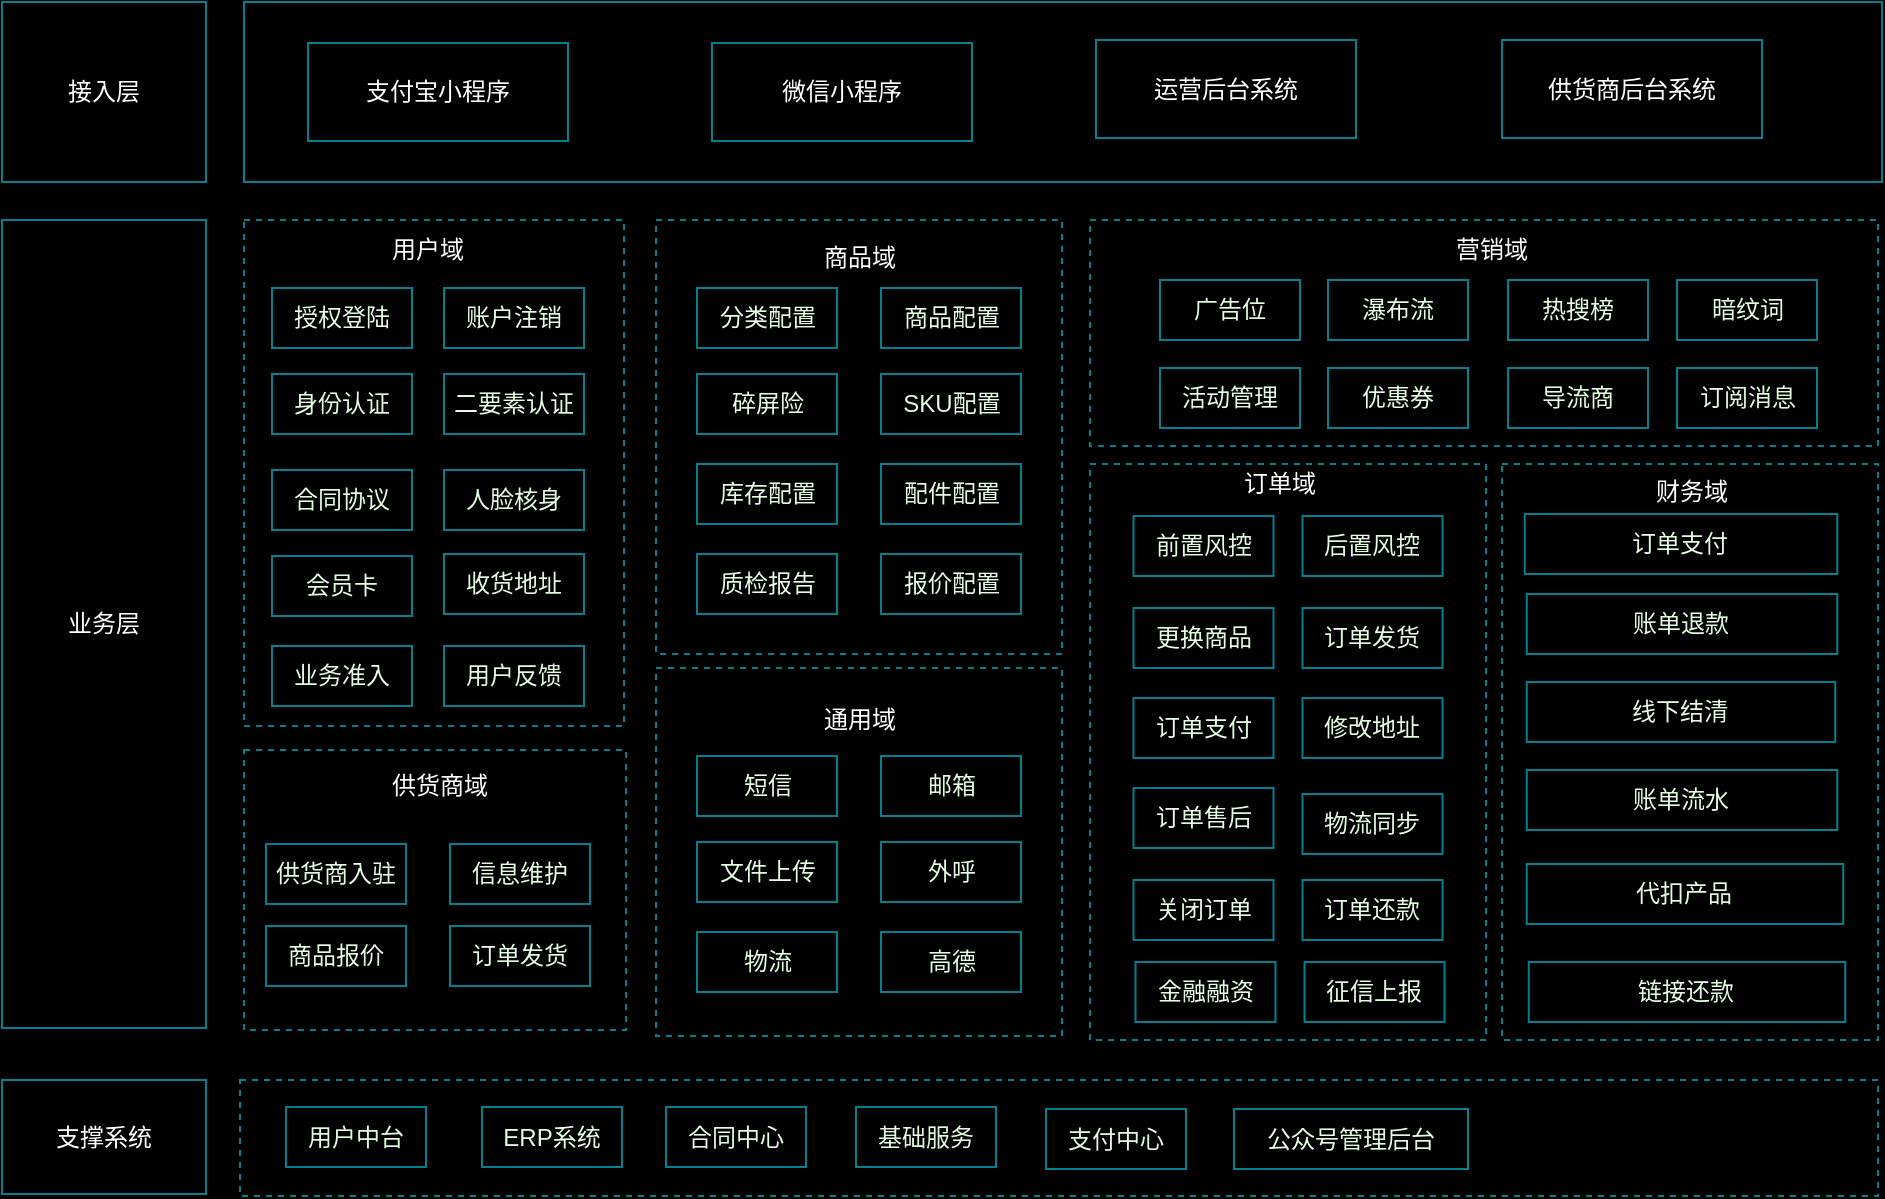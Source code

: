 <mxfile version="24.7.12">
  <diagram name="第 1 页" id="a9zNuTtGVHFrjddqWxli">
    <mxGraphModel dx="1327" dy="764" grid="0" gridSize="10" guides="1" tooltips="1" connect="1" arrows="1" fold="1" page="1" pageScale="1" pageWidth="827" pageHeight="1169" background="#000000" math="0" shadow="0">
      <root>
        <mxCell id="0" />
        <mxCell id="1" parent="0" />
        <mxCell id="iPnrtmUdlIL3VNnraX-A-33" value="" style="rounded=0;whiteSpace=wrap;html=1;labelBackgroundColor=none;fillColor=none;strokeWidth=1;strokeColor=#028090;dashed=1;fontColor=#E4FDE1;" vertex="1" parent="1">
          <mxGeometry x="574" y="331" width="198" height="288" as="geometry" />
        </mxCell>
        <mxCell id="ZO9EcA2WIQo7O_Em-ckx-2" value="&lt;font color=&quot;#ffffff&quot;&gt;接入层&lt;/font&gt;" style="rounded=0;whiteSpace=wrap;html=1;labelBackgroundColor=none;fillColor=none;strokeWidth=1;strokeColor=#028090;fontColor=#E4FDE1;" parent="1" vertex="1">
          <mxGeometry x="30" y="100" width="102" height="90" as="geometry" />
        </mxCell>
        <mxCell id="ZO9EcA2WIQo7O_Em-ckx-3" value="&lt;font color=&quot;#ffffff&quot;&gt;业务层&lt;/font&gt;" style="rounded=0;whiteSpace=wrap;html=1;labelBackgroundColor=none;fillColor=none;strokeWidth=1;strokeColor=#028090;fontColor=#E4FDE1;" parent="1" vertex="1">
          <mxGeometry x="30" y="209" width="102" height="404" as="geometry" />
        </mxCell>
        <mxCell id="ZO9EcA2WIQo7O_Em-ckx-4" value="" style="rounded=0;whiteSpace=wrap;html=1;labelBackgroundColor=none;fillColor=none;strokeWidth=1;strokeColor=#028090;fontColor=#E4FDE1;" parent="1" vertex="1">
          <mxGeometry x="151" y="100" width="819" height="90" as="geometry" />
        </mxCell>
        <mxCell id="ZO9EcA2WIQo7O_Em-ckx-8" value="&lt;font color=&quot;#ffffff&quot;&gt;支付宝小程序&lt;/font&gt;" style="rounded=0;whiteSpace=wrap;html=1;labelBackgroundColor=none;fillColor=none;strokeWidth=1;strokeColor=#028090;fontColor=#E4FDE1;" parent="1" vertex="1">
          <mxGeometry x="183" y="120.5" width="130" height="49" as="geometry" />
        </mxCell>
        <mxCell id="iPnrtmUdlIL3VNnraX-A-1" value="&lt;font color=&quot;#ffffff&quot;&gt;运营后台系统&lt;/font&gt;" style="rounded=0;whiteSpace=wrap;html=1;labelBackgroundColor=none;fillColor=none;strokeWidth=1;strokeColor=#028090;fontColor=#E4FDE1;" vertex="1" parent="1">
          <mxGeometry x="577" y="119" width="130" height="49" as="geometry" />
        </mxCell>
        <mxCell id="iPnrtmUdlIL3VNnraX-A-2" value="&lt;font color=&quot;#ffffff&quot;&gt;供货商后台系统&lt;/font&gt;" style="rounded=0;whiteSpace=wrap;html=1;labelBackgroundColor=none;fillColor=none;strokeWidth=1;strokeColor=#028090;fontColor=#E4FDE1;" vertex="1" parent="1">
          <mxGeometry x="780" y="119" width="130" height="49" as="geometry" />
        </mxCell>
        <mxCell id="iPnrtmUdlIL3VNnraX-A-4" value="&lt;font color=&quot;#ffffff&quot;&gt;微信小程序&lt;/font&gt;" style="rounded=0;whiteSpace=wrap;html=1;labelBackgroundColor=none;fillColor=none;strokeWidth=1;strokeColor=#028090;fontColor=#E4FDE1;" vertex="1" parent="1">
          <mxGeometry x="385" y="120.5" width="130" height="49" as="geometry" />
        </mxCell>
        <mxCell id="iPnrtmUdlIL3VNnraX-A-6" value="" style="rounded=0;whiteSpace=wrap;html=1;labelBackgroundColor=none;fillColor=none;strokeWidth=1;strokeColor=#028090;dashed=1;fontColor=#E4FDE1;" vertex="1" parent="1">
          <mxGeometry x="151" y="209" width="190" height="253" as="geometry" />
        </mxCell>
        <mxCell id="iPnrtmUdlIL3VNnraX-A-7" value="&lt;font color=&quot;#ffffff&quot;&gt;用户域&lt;/font&gt;" style="text;html=1;align=center;verticalAlign=middle;whiteSpace=wrap;rounded=0;labelBackgroundColor=none;fontColor=#E4FDE1;strokeColor=none;" vertex="1" parent="1">
          <mxGeometry x="213" y="209" width="60" height="30" as="geometry" />
        </mxCell>
        <mxCell id="iPnrtmUdlIL3VNnraX-A-8" value="授权登陆" style="rounded=0;whiteSpace=wrap;html=1;labelBackgroundColor=none;fillColor=none;strokeWidth=1;strokeColor=#028090;fontColor=#E4FDE1;" vertex="1" parent="1">
          <mxGeometry x="165" y="243" width="70" height="30" as="geometry" />
        </mxCell>
        <mxCell id="iPnrtmUdlIL3VNnraX-A-9" value="账户注销" style="rounded=0;whiteSpace=wrap;html=1;labelBackgroundColor=none;fillColor=none;strokeWidth=1;strokeColor=#028090;fontColor=#E4FDE1;" vertex="1" parent="1">
          <mxGeometry x="251" y="243" width="70" height="30" as="geometry" />
        </mxCell>
        <mxCell id="iPnrtmUdlIL3VNnraX-A-10" value="身份认证" style="rounded=0;whiteSpace=wrap;html=1;labelBackgroundColor=none;fillColor=none;strokeWidth=1;strokeColor=#028090;fontColor=#E4FDE1;" vertex="1" parent="1">
          <mxGeometry x="165" y="286" width="70" height="30" as="geometry" />
        </mxCell>
        <mxCell id="iPnrtmUdlIL3VNnraX-A-13" value="业务准入" style="rounded=0;whiteSpace=wrap;html=1;labelBackgroundColor=none;fillColor=none;strokeWidth=1;strokeColor=#028090;fontColor=#E4FDE1;" vertex="1" parent="1">
          <mxGeometry x="165" y="422" width="70" height="30" as="geometry" />
        </mxCell>
        <mxCell id="iPnrtmUdlIL3VNnraX-A-14" value="前置风控" style="rounded=0;whiteSpace=wrap;html=1;labelBackgroundColor=none;fillColor=none;strokeWidth=1;strokeColor=#028090;fontColor=#E4FDE1;" vertex="1" parent="1">
          <mxGeometry x="595.75" y="357" width="70" height="30" as="geometry" />
        </mxCell>
        <mxCell id="iPnrtmUdlIL3VNnraX-A-15" value="后置风控" style="rounded=0;whiteSpace=wrap;html=1;labelBackgroundColor=none;fillColor=none;strokeWidth=1;strokeColor=#028090;fontColor=#E4FDE1;" vertex="1" parent="1">
          <mxGeometry x="680.25" y="357" width="70" height="30" as="geometry" />
        </mxCell>
        <mxCell id="iPnrtmUdlIL3VNnraX-A-16" value="合同协议" style="rounded=0;whiteSpace=wrap;html=1;labelBackgroundColor=none;fillColor=none;strokeWidth=1;strokeColor=#028090;fontColor=#E4FDE1;" vertex="1" parent="1">
          <mxGeometry x="165" y="334" width="70" height="30" as="geometry" />
        </mxCell>
        <mxCell id="iPnrtmUdlIL3VNnraX-A-12" value="人脸核身" style="rounded=0;whiteSpace=wrap;html=1;labelBackgroundColor=none;fillColor=none;strokeWidth=1;strokeColor=#028090;fontColor=#E4FDE1;" vertex="1" parent="1">
          <mxGeometry x="251" y="334" width="70" height="30" as="geometry" />
        </mxCell>
        <mxCell id="iPnrtmUdlIL3VNnraX-A-21" value="用户反馈" style="rounded=0;whiteSpace=wrap;html=1;labelBackgroundColor=none;fillColor=none;strokeWidth=1;strokeColor=#028090;fontColor=#E4FDE1;" vertex="1" parent="1">
          <mxGeometry x="251" y="422" width="70" height="30" as="geometry" />
        </mxCell>
        <mxCell id="iPnrtmUdlIL3VNnraX-A-22" value="会员卡" style="rounded=0;whiteSpace=wrap;html=1;labelBackgroundColor=none;fillColor=none;strokeWidth=1;strokeColor=#028090;fontColor=#E4FDE1;" vertex="1" parent="1">
          <mxGeometry x="165" y="377" width="70" height="30" as="geometry" />
        </mxCell>
        <mxCell id="iPnrtmUdlIL3VNnraX-A-23" value="收货地址" style="rounded=0;whiteSpace=wrap;html=1;labelBackgroundColor=none;fillColor=none;strokeWidth=1;strokeColor=#028090;fontColor=#E4FDE1;" vertex="1" parent="1">
          <mxGeometry x="251" y="376" width="70" height="30" as="geometry" />
        </mxCell>
        <mxCell id="iPnrtmUdlIL3VNnraX-A-19" value="二要素认证" style="rounded=0;whiteSpace=wrap;html=1;labelBackgroundColor=none;fillColor=none;strokeWidth=1;strokeColor=#028090;fontColor=#E4FDE1;" vertex="1" parent="1">
          <mxGeometry x="251" y="286" width="70" height="30" as="geometry" />
        </mxCell>
        <mxCell id="iPnrtmUdlIL3VNnraX-A-25" value="" style="rounded=0;whiteSpace=wrap;html=1;labelBackgroundColor=none;fillColor=none;strokeWidth=1;strokeColor=#028090;dashed=1;fontColor=#E4FDE1;" vertex="1" parent="1">
          <mxGeometry x="151" y="474" width="191" height="140" as="geometry" />
        </mxCell>
        <mxCell id="iPnrtmUdlIL3VNnraX-A-26" value="&lt;font color=&quot;#ffffff&quot;&gt;供货商域&lt;/font&gt;" style="text;html=1;align=center;verticalAlign=middle;whiteSpace=wrap;rounded=0;labelBackgroundColor=none;fontColor=#E4FDE1;strokeColor=none;" vertex="1" parent="1">
          <mxGeometry x="219" y="477" width="60" height="30" as="geometry" />
        </mxCell>
        <mxCell id="iPnrtmUdlIL3VNnraX-A-27" value="" style="rounded=0;whiteSpace=wrap;html=1;labelBackgroundColor=none;fillColor=none;strokeWidth=1;strokeColor=#028090;dashed=1;fontColor=#E4FDE1;" vertex="1" parent="1">
          <mxGeometry x="357" y="209" width="203" height="217" as="geometry" />
        </mxCell>
        <mxCell id="iPnrtmUdlIL3VNnraX-A-28" value="&lt;font color=&quot;#ffffff&quot;&gt;商品域&lt;/font&gt;" style="text;html=1;align=center;verticalAlign=middle;whiteSpace=wrap;rounded=0;labelBackgroundColor=none;fontColor=#E4FDE1;strokeColor=none;" vertex="1" parent="1">
          <mxGeometry x="428.5" y="213" width="60" height="30" as="geometry" />
        </mxCell>
        <mxCell id="iPnrtmUdlIL3VNnraX-A-31" value="" style="rounded=0;whiteSpace=wrap;html=1;labelBackgroundColor=none;fillColor=none;strokeWidth=1;strokeColor=#028090;dashed=1;fontColor=#E4FDE1;" vertex="1" parent="1">
          <mxGeometry x="574" y="209" width="394" height="113" as="geometry" />
        </mxCell>
        <mxCell id="iPnrtmUdlIL3VNnraX-A-32" value="&lt;font color=&quot;#ffffff&quot;&gt;营销域&lt;/font&gt;" style="text;html=1;align=center;verticalAlign=middle;whiteSpace=wrap;rounded=0;labelBackgroundColor=none;fontColor=#E4FDE1;strokeColor=none;" vertex="1" parent="1">
          <mxGeometry x="733" y="209" width="84" height="30" as="geometry" />
        </mxCell>
        <mxCell id="iPnrtmUdlIL3VNnraX-A-34" value="&lt;font color=&quot;#ffffff&quot;&gt;订单域&lt;/font&gt;" style="text;html=1;align=center;verticalAlign=middle;whiteSpace=wrap;rounded=0;labelBackgroundColor=none;fontColor=#E4FDE1;strokeColor=none;" vertex="1" parent="1">
          <mxGeometry x="639" y="326" width="60" height="30" as="geometry" />
        </mxCell>
        <mxCell id="iPnrtmUdlIL3VNnraX-A-37" value="供货商入驻" style="rounded=0;whiteSpace=wrap;html=1;labelBackgroundColor=none;fillColor=none;strokeWidth=1;strokeColor=#028090;fontColor=#E4FDE1;" vertex="1" parent="1">
          <mxGeometry x="162" y="521" width="70" height="30" as="geometry" />
        </mxCell>
        <mxCell id="iPnrtmUdlIL3VNnraX-A-38" value="信息维护" style="rounded=0;whiteSpace=wrap;html=1;labelBackgroundColor=none;fillColor=none;strokeWidth=1;strokeColor=#028090;fontColor=#E4FDE1;" vertex="1" parent="1">
          <mxGeometry x="254" y="521" width="70" height="30" as="geometry" />
        </mxCell>
        <mxCell id="iPnrtmUdlIL3VNnraX-A-39" value="广告位" style="rounded=0;whiteSpace=wrap;html=1;labelBackgroundColor=none;fillColor=none;strokeWidth=1;strokeColor=#028090;fontColor=#E4FDE1;" vertex="1" parent="1">
          <mxGeometry x="609" y="239" width="70" height="30" as="geometry" />
        </mxCell>
        <mxCell id="iPnrtmUdlIL3VNnraX-A-40" value="瀑布流" style="rounded=0;whiteSpace=wrap;html=1;labelBackgroundColor=none;fillColor=none;strokeWidth=1;strokeColor=#028090;fontColor=#E4FDE1;" vertex="1" parent="1">
          <mxGeometry x="693" y="239" width="70" height="30" as="geometry" />
        </mxCell>
        <mxCell id="iPnrtmUdlIL3VNnraX-A-41" value="热搜榜" style="rounded=0;whiteSpace=wrap;html=1;labelBackgroundColor=none;fillColor=none;strokeWidth=1;strokeColor=#028090;fontColor=#E4FDE1;" vertex="1" parent="1">
          <mxGeometry x="783" y="239" width="70" height="30" as="geometry" />
        </mxCell>
        <mxCell id="iPnrtmUdlIL3VNnraX-A-42" value="暗纹词" style="rounded=0;whiteSpace=wrap;html=1;labelBackgroundColor=none;fillColor=none;strokeWidth=1;strokeColor=#028090;fontColor=#E4FDE1;" vertex="1" parent="1">
          <mxGeometry x="867.5" y="239" width="70" height="30" as="geometry" />
        </mxCell>
        <mxCell id="iPnrtmUdlIL3VNnraX-A-43" value="商品报价" style="rounded=0;whiteSpace=wrap;html=1;labelBackgroundColor=none;fillColor=none;strokeWidth=1;strokeColor=#028090;fontColor=#E4FDE1;" vertex="1" parent="1">
          <mxGeometry x="162" y="562" width="70" height="30" as="geometry" />
        </mxCell>
        <mxCell id="iPnrtmUdlIL3VNnraX-A-44" value="订单发货" style="rounded=0;whiteSpace=wrap;html=1;labelBackgroundColor=none;fillColor=none;strokeWidth=1;strokeColor=#028090;fontColor=#E4FDE1;" vertex="1" parent="1">
          <mxGeometry x="254" y="562" width="70" height="30" as="geometry" />
        </mxCell>
        <mxCell id="iPnrtmUdlIL3VNnraX-A-47" value="活动管理" style="rounded=0;whiteSpace=wrap;html=1;labelBackgroundColor=none;fillColor=none;strokeWidth=1;strokeColor=#028090;fontColor=#E4FDE1;" vertex="1" parent="1">
          <mxGeometry x="609" y="283" width="70" height="30" as="geometry" />
        </mxCell>
        <mxCell id="iPnrtmUdlIL3VNnraX-A-48" value="优惠券" style="rounded=0;whiteSpace=wrap;html=1;labelBackgroundColor=none;fillColor=none;strokeWidth=1;strokeColor=#028090;fontColor=#E4FDE1;" vertex="1" parent="1">
          <mxGeometry x="693" y="283" width="70" height="30" as="geometry" />
        </mxCell>
        <mxCell id="iPnrtmUdlIL3VNnraX-A-49" value="导流商" style="rounded=0;whiteSpace=wrap;html=1;labelBackgroundColor=none;fillColor=none;strokeWidth=1;strokeColor=#028090;fontColor=#E4FDE1;" vertex="1" parent="1">
          <mxGeometry x="783" y="283" width="70" height="30" as="geometry" />
        </mxCell>
        <mxCell id="iPnrtmUdlIL3VNnraX-A-50" value="订阅消息" style="rounded=0;whiteSpace=wrap;html=1;labelBackgroundColor=none;fillColor=none;strokeWidth=1;strokeColor=#028090;fontColor=#E4FDE1;" vertex="1" parent="1">
          <mxGeometry x="867.5" y="283" width="70" height="30" as="geometry" />
        </mxCell>
        <mxCell id="iPnrtmUdlIL3VNnraX-A-51" value="分类配置" style="rounded=0;whiteSpace=wrap;html=1;labelBackgroundColor=none;fillColor=none;strokeWidth=1;strokeColor=#028090;fontColor=#E4FDE1;" vertex="1" parent="1">
          <mxGeometry x="377.5" y="243" width="70" height="30" as="geometry" />
        </mxCell>
        <mxCell id="iPnrtmUdlIL3VNnraX-A-52" value="商品配置" style="rounded=0;whiteSpace=wrap;html=1;labelBackgroundColor=none;fillColor=none;strokeWidth=1;strokeColor=#028090;fontColor=#E4FDE1;" vertex="1" parent="1">
          <mxGeometry x="469.5" y="243" width="70" height="30" as="geometry" />
        </mxCell>
        <mxCell id="iPnrtmUdlIL3VNnraX-A-53" value="碎屏险" style="rounded=0;whiteSpace=wrap;html=1;labelBackgroundColor=none;fillColor=none;strokeWidth=1;strokeColor=#028090;fontColor=#E4FDE1;" vertex="1" parent="1">
          <mxGeometry x="377.5" y="286" width="70" height="30" as="geometry" />
        </mxCell>
        <mxCell id="iPnrtmUdlIL3VNnraX-A-54" value="SKU配置" style="rounded=0;whiteSpace=wrap;html=1;labelBackgroundColor=none;fillColor=none;strokeWidth=1;strokeColor=#028090;fontColor=#E4FDE1;" vertex="1" parent="1">
          <mxGeometry x="469.5" y="286" width="70" height="30" as="geometry" />
        </mxCell>
        <mxCell id="iPnrtmUdlIL3VNnraX-A-55" value="库存配置" style="rounded=0;whiteSpace=wrap;html=1;labelBackgroundColor=none;fillColor=none;strokeWidth=1;strokeColor=#028090;fontColor=#E4FDE1;" vertex="1" parent="1">
          <mxGeometry x="377.5" y="331" width="70" height="30" as="geometry" />
        </mxCell>
        <mxCell id="iPnrtmUdlIL3VNnraX-A-56" value="配件配置" style="rounded=0;whiteSpace=wrap;html=1;labelBackgroundColor=none;fillColor=none;strokeWidth=1;strokeColor=#028090;fontColor=#E4FDE1;" vertex="1" parent="1">
          <mxGeometry x="469.5" y="331" width="70" height="30" as="geometry" />
        </mxCell>
        <mxCell id="iPnrtmUdlIL3VNnraX-A-57" value="质检报告" style="rounded=0;whiteSpace=wrap;html=1;labelBackgroundColor=none;fillColor=none;strokeWidth=1;strokeColor=#028090;fontColor=#E4FDE1;" vertex="1" parent="1">
          <mxGeometry x="377.5" y="376" width="70" height="30" as="geometry" />
        </mxCell>
        <mxCell id="iPnrtmUdlIL3VNnraX-A-59" value="报价配置" style="rounded=0;whiteSpace=wrap;html=1;labelBackgroundColor=none;fillColor=none;strokeWidth=1;strokeColor=#028090;fontColor=#E4FDE1;" vertex="1" parent="1">
          <mxGeometry x="469.5" y="376" width="70" height="30" as="geometry" />
        </mxCell>
        <mxCell id="iPnrtmUdlIL3VNnraX-A-60" value="订单发货" style="rounded=0;whiteSpace=wrap;html=1;labelBackgroundColor=none;fillColor=none;strokeWidth=1;strokeColor=#028090;fontColor=#E4FDE1;" vertex="1" parent="1">
          <mxGeometry x="680.25" y="403" width="70" height="30" as="geometry" />
        </mxCell>
        <mxCell id="iPnrtmUdlIL3VNnraX-A-61" value="更换商品" style="rounded=0;whiteSpace=wrap;html=1;labelBackgroundColor=none;fillColor=none;strokeWidth=1;strokeColor=#028090;fontColor=#E4FDE1;" vertex="1" parent="1">
          <mxGeometry x="595.75" y="403" width="70" height="30" as="geometry" />
        </mxCell>
        <mxCell id="iPnrtmUdlIL3VNnraX-A-62" value="订单售后" style="rounded=0;whiteSpace=wrap;html=1;labelBackgroundColor=none;fillColor=none;strokeWidth=1;strokeColor=#028090;fontColor=#E4FDE1;" vertex="1" parent="1">
          <mxGeometry x="595.75" y="493" width="70" height="30" as="geometry" />
        </mxCell>
        <mxCell id="iPnrtmUdlIL3VNnraX-A-64" value="订单支付" style="rounded=0;whiteSpace=wrap;html=1;labelBackgroundColor=none;fillColor=none;strokeWidth=1;strokeColor=#028090;fontColor=#E4FDE1;" vertex="1" parent="1">
          <mxGeometry x="595.75" y="448" width="70" height="30" as="geometry" />
        </mxCell>
        <mxCell id="iPnrtmUdlIL3VNnraX-A-65" value="订单还款" style="rounded=0;whiteSpace=wrap;html=1;labelBackgroundColor=none;fillColor=none;strokeWidth=1;strokeColor=#028090;fontColor=#E4FDE1;" vertex="1" parent="1">
          <mxGeometry x="680.25" y="539" width="70" height="30" as="geometry" />
        </mxCell>
        <mxCell id="iPnrtmUdlIL3VNnraX-A-66" value="关闭订单" style="rounded=0;whiteSpace=wrap;html=1;labelBackgroundColor=none;fillColor=none;strokeWidth=1;strokeColor=#028090;fontColor=#E4FDE1;" vertex="1" parent="1">
          <mxGeometry x="595.75" y="539" width="70" height="30" as="geometry" />
        </mxCell>
        <mxCell id="iPnrtmUdlIL3VNnraX-A-67" value="修改地址" style="rounded=0;whiteSpace=wrap;html=1;labelBackgroundColor=none;fillColor=none;strokeWidth=1;strokeColor=#028090;fontColor=#E4FDE1;" vertex="1" parent="1">
          <mxGeometry x="680.25" y="448" width="70" height="30" as="geometry" />
        </mxCell>
        <mxCell id="iPnrtmUdlIL3VNnraX-A-68" value="物流同步" style="rounded=0;whiteSpace=wrap;html=1;labelBackgroundColor=none;fillColor=none;strokeWidth=1;strokeColor=#028090;fontColor=#E4FDE1;" vertex="1" parent="1">
          <mxGeometry x="680.25" y="496" width="70" height="30" as="geometry" />
        </mxCell>
        <mxCell id="iPnrtmUdlIL3VNnraX-A-69" value="" style="rounded=0;whiteSpace=wrap;html=1;labelBackgroundColor=none;fillColor=none;strokeWidth=1;strokeColor=#028090;dashed=1;fontColor=#E4FDE1;" vertex="1" parent="1">
          <mxGeometry x="357" y="433" width="203" height="184" as="geometry" />
        </mxCell>
        <mxCell id="iPnrtmUdlIL3VNnraX-A-71" value="&lt;font color=&quot;#ffffff&quot;&gt;通用域&lt;/font&gt;" style="text;html=1;align=center;verticalAlign=middle;whiteSpace=wrap;rounded=0;labelBackgroundColor=none;fontColor=#E4FDE1;strokeColor=none;" vertex="1" parent="1">
          <mxGeometry x="428.5" y="444" width="60" height="30" as="geometry" />
        </mxCell>
        <mxCell id="iPnrtmUdlIL3VNnraX-A-72" value="短信" style="rounded=0;whiteSpace=wrap;html=1;labelBackgroundColor=none;fillColor=none;strokeWidth=1;strokeColor=#028090;fontColor=#E4FDE1;" vertex="1" parent="1">
          <mxGeometry x="377.5" y="477" width="70" height="30" as="geometry" />
        </mxCell>
        <mxCell id="iPnrtmUdlIL3VNnraX-A-73" value="邮箱" style="rounded=0;whiteSpace=wrap;html=1;labelBackgroundColor=none;fillColor=none;strokeWidth=1;strokeColor=#028090;fontColor=#E4FDE1;" vertex="1" parent="1">
          <mxGeometry x="469.5" y="477" width="70" height="30" as="geometry" />
        </mxCell>
        <mxCell id="iPnrtmUdlIL3VNnraX-A-74" value="文件上传" style="rounded=0;whiteSpace=wrap;html=1;labelBackgroundColor=none;fillColor=none;strokeWidth=1;strokeColor=#028090;fontColor=#E4FDE1;" vertex="1" parent="1">
          <mxGeometry x="377.5" y="520" width="70" height="30" as="geometry" />
        </mxCell>
        <mxCell id="iPnrtmUdlIL3VNnraX-A-75" value="外呼" style="rounded=0;whiteSpace=wrap;html=1;labelBackgroundColor=none;fillColor=none;strokeWidth=1;strokeColor=#028090;fontColor=#E4FDE1;" vertex="1" parent="1">
          <mxGeometry x="469.5" y="520" width="70" height="30" as="geometry" />
        </mxCell>
        <mxCell id="iPnrtmUdlIL3VNnraX-A-76" value="物流" style="rounded=0;whiteSpace=wrap;html=1;labelBackgroundColor=none;fillColor=none;strokeWidth=1;strokeColor=#028090;fontColor=#E4FDE1;" vertex="1" parent="1">
          <mxGeometry x="377.5" y="565" width="70" height="30" as="geometry" />
        </mxCell>
        <mxCell id="iPnrtmUdlIL3VNnraX-A-77" value="高德" style="rounded=0;whiteSpace=wrap;html=1;labelBackgroundColor=none;fillColor=none;strokeWidth=1;strokeColor=#028090;fontColor=#E4FDE1;" vertex="1" parent="1">
          <mxGeometry x="469.5" y="565" width="70" height="30" as="geometry" />
        </mxCell>
        <mxCell id="iPnrtmUdlIL3VNnraX-A-81" value="" style="rounded=0;whiteSpace=wrap;html=1;labelBackgroundColor=none;fillColor=none;strokeWidth=1;strokeColor=#028090;dashed=1;fontColor=#E4FDE1;" vertex="1" parent="1">
          <mxGeometry x="780" y="331" width="188" height="288" as="geometry" />
        </mxCell>
        <mxCell id="iPnrtmUdlIL3VNnraX-A-82" value="订单支付" style="rounded=0;whiteSpace=wrap;html=1;labelBackgroundColor=none;fillColor=none;strokeWidth=1;strokeColor=#028090;fontColor=#E4FDE1;" vertex="1" parent="1">
          <mxGeometry x="791.38" y="356" width="156.25" height="30" as="geometry" />
        </mxCell>
        <mxCell id="iPnrtmUdlIL3VNnraX-A-83" value="账单流水" style="rounded=0;whiteSpace=wrap;html=1;labelBackgroundColor=none;fillColor=none;strokeWidth=1;strokeColor=#028090;fontColor=#E4FDE1;" vertex="1" parent="1">
          <mxGeometry x="792.38" y="484" width="155.25" height="30" as="geometry" />
        </mxCell>
        <mxCell id="iPnrtmUdlIL3VNnraX-A-84" value="&lt;font color=&quot;#ffffff&quot;&gt;财务域&lt;/font&gt;" style="text;html=1;align=center;verticalAlign=middle;whiteSpace=wrap;rounded=0;labelBackgroundColor=none;fontColor=#E4FDE1;strokeColor=none;" vertex="1" parent="1">
          <mxGeometry x="845" y="330" width="60" height="30" as="geometry" />
        </mxCell>
        <mxCell id="iPnrtmUdlIL3VNnraX-A-85" value="代扣产品" style="rounded=0;whiteSpace=wrap;html=1;labelBackgroundColor=none;fillColor=none;strokeWidth=1;strokeColor=#028090;fontColor=#E4FDE1;" vertex="1" parent="1">
          <mxGeometry x="792.38" y="531" width="158.25" height="30" as="geometry" />
        </mxCell>
        <mxCell id="iPnrtmUdlIL3VNnraX-A-86" value="账单退款" style="rounded=0;whiteSpace=wrap;html=1;labelBackgroundColor=none;fillColor=none;strokeWidth=1;strokeColor=#028090;fontColor=#E4FDE1;" vertex="1" parent="1">
          <mxGeometry x="792.38" y="396" width="155.25" height="30" as="geometry" />
        </mxCell>
        <mxCell id="iPnrtmUdlIL3VNnraX-A-88" value="线下结清" style="rounded=0;whiteSpace=wrap;html=1;labelBackgroundColor=none;fillColor=none;strokeWidth=1;strokeColor=#028090;fontColor=#E4FDE1;" vertex="1" parent="1">
          <mxGeometry x="792.38" y="440" width="154.25" height="30" as="geometry" />
        </mxCell>
        <mxCell id="iPnrtmUdlIL3VNnraX-A-91" value="链接还款" style="rounded=0;whiteSpace=wrap;html=1;labelBackgroundColor=none;fillColor=none;strokeWidth=1;strokeColor=#028090;fontColor=#E4FDE1;" vertex="1" parent="1">
          <mxGeometry x="793.38" y="580" width="158.25" height="30" as="geometry" />
        </mxCell>
        <mxCell id="iPnrtmUdlIL3VNnraX-A-95" value="&lt;font color=&quot;#ffffff&quot;&gt;支撑系统&lt;/font&gt;" style="rounded=0;whiteSpace=wrap;html=1;labelBackgroundColor=none;fillColor=none;strokeWidth=1;strokeColor=#028090;fontColor=#E4FDE1;" vertex="1" parent="1">
          <mxGeometry x="30" y="639" width="102" height="57" as="geometry" />
        </mxCell>
        <mxCell id="iPnrtmUdlIL3VNnraX-A-103" value="" style="rounded=0;whiteSpace=wrap;html=1;labelBackgroundColor=none;fillColor=none;strokeWidth=1;strokeColor=#028090;fontColor=#E4FDE1;dashed=1;" vertex="1" parent="1">
          <mxGeometry x="149" y="639" width="819" height="58" as="geometry" />
        </mxCell>
        <mxCell id="iPnrtmUdlIL3VNnraX-A-104" value="ERP系统" style="rounded=0;whiteSpace=wrap;html=1;labelBackgroundColor=none;fillColor=none;strokeWidth=1;strokeColor=#028090;fontColor=#E4FDE1;" vertex="1" parent="1">
          <mxGeometry x="270" y="652.5" width="70" height="30" as="geometry" />
        </mxCell>
        <mxCell id="iPnrtmUdlIL3VNnraX-A-105" value="合同中心" style="rounded=0;whiteSpace=wrap;html=1;labelBackgroundColor=none;fillColor=none;strokeWidth=1;strokeColor=#028090;fontColor=#E4FDE1;" vertex="1" parent="1">
          <mxGeometry x="362" y="652.5" width="70" height="30" as="geometry" />
        </mxCell>
        <mxCell id="iPnrtmUdlIL3VNnraX-A-106" value="基础服务" style="rounded=0;whiteSpace=wrap;html=1;labelBackgroundColor=none;fillColor=none;strokeWidth=1;strokeColor=#028090;fontColor=#E4FDE1;" vertex="1" parent="1">
          <mxGeometry x="457" y="652.5" width="70" height="30" as="geometry" />
        </mxCell>
        <mxCell id="iPnrtmUdlIL3VNnraX-A-107" value="用户中台" style="rounded=0;whiteSpace=wrap;html=1;labelBackgroundColor=none;fillColor=none;strokeWidth=1;strokeColor=#028090;fontColor=#E4FDE1;" vertex="1" parent="1">
          <mxGeometry x="172" y="652.5" width="70" height="30" as="geometry" />
        </mxCell>
        <mxCell id="iPnrtmUdlIL3VNnraX-A-108" value="支付中心" style="rounded=0;whiteSpace=wrap;html=1;labelBackgroundColor=none;fillColor=none;strokeWidth=1;strokeColor=#028090;fontColor=#E4FDE1;" vertex="1" parent="1">
          <mxGeometry x="552" y="653.5" width="70" height="30" as="geometry" />
        </mxCell>
        <mxCell id="iPnrtmUdlIL3VNnraX-A-109" value="公众号管理后台" style="rounded=0;whiteSpace=wrap;html=1;labelBackgroundColor=none;fillColor=none;strokeWidth=1;strokeColor=#028090;fontColor=#E4FDE1;" vertex="1" parent="1">
          <mxGeometry x="646" y="653.5" width="117" height="30" as="geometry" />
        </mxCell>
        <mxCell id="iPnrtmUdlIL3VNnraX-A-110" value="征信上报" style="rounded=0;whiteSpace=wrap;html=1;labelBackgroundColor=none;fillColor=none;strokeWidth=1;strokeColor=#028090;fontColor=#E4FDE1;" vertex="1" parent="1">
          <mxGeometry x="681.25" y="580" width="70" height="30" as="geometry" />
        </mxCell>
        <mxCell id="iPnrtmUdlIL3VNnraX-A-111" value="金融融资" style="rounded=0;whiteSpace=wrap;html=1;labelBackgroundColor=none;fillColor=none;strokeWidth=1;strokeColor=#028090;fontColor=#E4FDE1;" vertex="1" parent="1">
          <mxGeometry x="596.75" y="580" width="70" height="30" as="geometry" />
        </mxCell>
      </root>
    </mxGraphModel>
  </diagram>
</mxfile>
